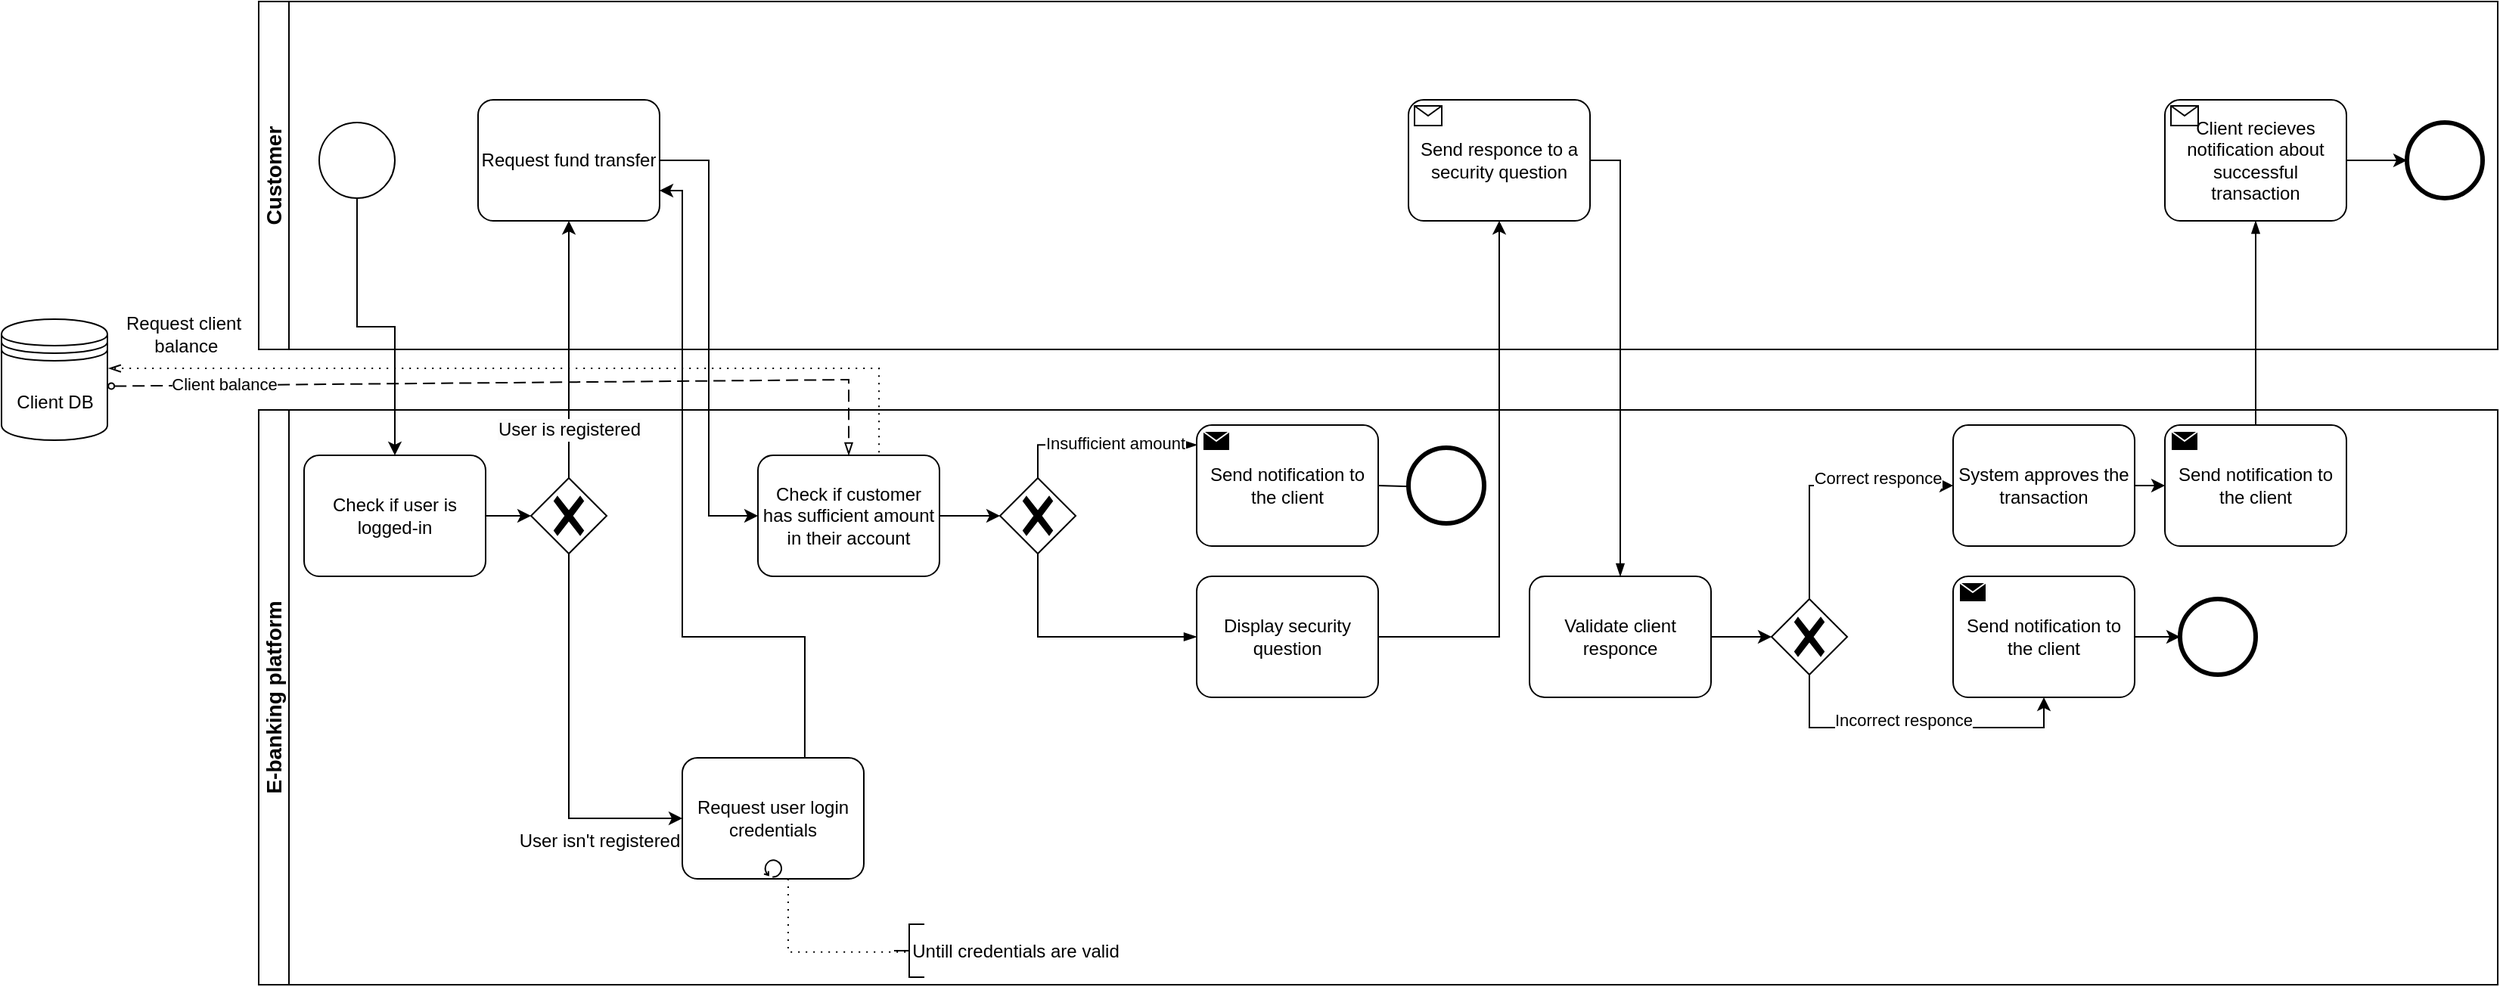 <mxfile version="24.8.3">
  <diagram name="Page-1" id="2a216829-ef6e-dabb-86c1-c78162f3ba2b">
    <mxGraphModel dx="2800" dy="1170" grid="1" gridSize="10" guides="1" tooltips="1" connect="1" arrows="1" fold="1" page="1" pageScale="1" pageWidth="850" pageHeight="1100" background="none" math="0" shadow="0">
      <root>
        <mxCell id="0" />
        <mxCell id="1" parent="0" />
        <mxCell id="94Gj55trSPbPdeBnX5Sf-7" value="&lt;font style=&quot;font-size: 14px;&quot;&gt;Customer&lt;/font&gt;" style="swimlane;startSize=20;horizontal=0;html=1;whiteSpace=wrap;" vertex="1" parent="1">
          <mxGeometry x="220" y="130" width="1480" height="230" as="geometry" />
        </mxCell>
        <mxCell id="7a84cebc1def654-1" value="" style="shape=mxgraph.bpmn.shape;html=1;verticalLabelPosition=bottom;labelBackgroundColor=#ffffff;verticalAlign=top;perimeter=ellipsePerimeter;outline=standard;symbol=general;" parent="94Gj55trSPbPdeBnX5Sf-7" vertex="1">
          <mxGeometry x="40" y="80" width="50" height="50" as="geometry" />
        </mxCell>
        <mxCell id="94Gj55trSPbPdeBnX5Sf-15" value="Request fund transfer" style="points=[[0.25,0,0],[0.5,0,0],[0.75,0,0],[1,0.25,0],[1,0.5,0],[1,0.75,0],[0.75,1,0],[0.5,1,0],[0.25,1,0],[0,0.75,0],[0,0.5,0],[0,0.25,0]];shape=mxgraph.bpmn.task;whiteSpace=wrap;rectStyle=rounded;size=10;html=1;container=1;expand=0;collapsible=0;taskMarker=abstract;" vertex="1" parent="94Gj55trSPbPdeBnX5Sf-7">
          <mxGeometry x="145" y="65" width="120" height="80" as="geometry" />
        </mxCell>
        <mxCell id="94Gj55trSPbPdeBnX5Sf-41" value="Send responce to a security question" style="points=[[0.25,0,0],[0.5,0,0],[0.75,0,0],[1,0.25,0],[1,0.5,0],[1,0.75,0],[0.75,1,0],[0.5,1,0],[0.25,1,0],[0,0.75,0],[0,0.5,0],[0,0.25,0]];shape=mxgraph.bpmn.task;whiteSpace=wrap;rectStyle=rounded;size=10;html=1;container=1;expand=0;collapsible=0;taskMarker=receive;" vertex="1" parent="94Gj55trSPbPdeBnX5Sf-7">
          <mxGeometry x="760" y="65" width="120" height="80" as="geometry" />
        </mxCell>
        <mxCell id="94Gj55trSPbPdeBnX5Sf-81" value="Client recieves notification about successful transaction" style="points=[[0.25,0,0],[0.5,0,0],[0.75,0,0],[1,0.25,0],[1,0.5,0],[1,0.75,0],[0.75,1,0],[0.5,1,0],[0.25,1,0],[0,0.75,0],[0,0.5,0],[0,0.25,0]];shape=mxgraph.bpmn.task;whiteSpace=wrap;rectStyle=rounded;size=10;html=1;container=1;expand=0;collapsible=0;taskMarker=receive;" vertex="1" parent="94Gj55trSPbPdeBnX5Sf-7">
          <mxGeometry x="1260" y="65" width="120" height="80" as="geometry" />
        </mxCell>
        <mxCell id="94Gj55trSPbPdeBnX5Sf-61" value="" style="points=[[0.145,0.145,0],[0.5,0,0],[0.855,0.145,0],[1,0.5,0],[0.855,0.855,0],[0.5,1,0],[0.145,0.855,0],[0,0.5,0]];shape=mxgraph.bpmn.event;html=1;verticalLabelPosition=bottom;labelBackgroundColor=#ffffff;verticalAlign=top;align=center;perimeter=ellipsePerimeter;outlineConnect=0;aspect=fixed;outline=end;symbol=terminate2;" vertex="1" parent="94Gj55trSPbPdeBnX5Sf-7">
          <mxGeometry x="1420" y="80" width="50" height="50" as="geometry" />
        </mxCell>
        <mxCell id="94Gj55trSPbPdeBnX5Sf-83" style="edgeStyle=orthogonalEdgeStyle;rounded=0;orthogonalLoop=1;jettySize=auto;html=1;entryX=0;entryY=0.5;entryDx=0;entryDy=0;entryPerimeter=0;" edge="1" parent="94Gj55trSPbPdeBnX5Sf-7" source="94Gj55trSPbPdeBnX5Sf-81" target="94Gj55trSPbPdeBnX5Sf-61">
          <mxGeometry relative="1" as="geometry" />
        </mxCell>
        <mxCell id="94Gj55trSPbPdeBnX5Sf-8" value="&lt;font style=&quot;font-size: 14px;&quot;&gt;E-banking platform&lt;/font&gt;" style="swimlane;startSize=20;horizontal=0;html=1;whiteSpace=wrap;" vertex="1" parent="1">
          <mxGeometry x="220" y="400" width="1480" height="380" as="geometry" />
        </mxCell>
        <mxCell id="94Gj55trSPbPdeBnX5Sf-1" value="" style="points=[[0.25,0.25,0],[0.5,0,0],[0.75,0.25,0],[1,0.5,0],[0.75,0.75,0],[0.5,1,0],[0.25,0.75,0],[0,0.5,0]];shape=mxgraph.bpmn.gateway2;html=1;verticalLabelPosition=bottom;labelBackgroundColor=#ffffff;verticalAlign=top;align=center;perimeter=rhombusPerimeter;outlineConnect=0;outline=none;symbol=none;gwType=exclusive;" vertex="1" parent="94Gj55trSPbPdeBnX5Sf-8">
          <mxGeometry x="180" y="45" width="50" height="50" as="geometry" />
        </mxCell>
        <mxCell id="94Gj55trSPbPdeBnX5Sf-11" value="" style="edgeStyle=orthogonalEdgeStyle;rounded=0;orthogonalLoop=1;jettySize=auto;html=1;" edge="1" parent="94Gj55trSPbPdeBnX5Sf-8" source="94Gj55trSPbPdeBnX5Sf-9" target="94Gj55trSPbPdeBnX5Sf-1">
          <mxGeometry relative="1" as="geometry" />
        </mxCell>
        <mxCell id="94Gj55trSPbPdeBnX5Sf-9" value="Check if user is logged-in" style="points=[[0.25,0,0],[0.5,0,0],[0.75,0,0],[1,0.25,0],[1,0.5,0],[1,0.75,0],[0.75,1,0],[0.5,1,0],[0.25,1,0],[0,0.75,0],[0,0.5,0],[0,0.25,0]];shape=mxgraph.bpmn.task;whiteSpace=wrap;rectStyle=rounded;size=10;html=1;container=1;expand=0;collapsible=0;taskMarker=abstract;" vertex="1" parent="94Gj55trSPbPdeBnX5Sf-8">
          <mxGeometry x="30" y="30" width="120" height="80" as="geometry" />
        </mxCell>
        <mxCell id="94Gj55trSPbPdeBnX5Sf-13" value="User isn&#39;t registered" style="text;html=1;align=center;verticalAlign=middle;resizable=0;points=[];autosize=1;strokeColor=none;fillColor=none;" vertex="1" parent="94Gj55trSPbPdeBnX5Sf-8">
          <mxGeometry x="160" y="270" width="130" height="30" as="geometry" />
        </mxCell>
        <mxCell id="94Gj55trSPbPdeBnX5Sf-17" value="Check if customer has sufficient amount in their account" style="points=[[0.25,0,0],[0.5,0,0],[0.75,0,0],[1,0.25,0],[1,0.5,0],[1,0.75,0],[0.75,1,0],[0.5,1,0],[0.25,1,0],[0,0.75,0],[0,0.5,0],[0,0.25,0]];shape=mxgraph.bpmn.task;whiteSpace=wrap;rectStyle=rounded;size=10;html=1;container=1;expand=0;collapsible=0;taskMarker=abstract;" vertex="1" parent="94Gj55trSPbPdeBnX5Sf-8">
          <mxGeometry x="330" y="30" width="120" height="80" as="geometry" />
        </mxCell>
        <mxCell id="94Gj55trSPbPdeBnX5Sf-28" value="" style="points=[[0.25,0.25,0],[0.5,0,0],[0.75,0.25,0],[1,0.5,0],[0.75,0.75,0],[0.5,1,0],[0.25,0.75,0],[0,0.5,0]];shape=mxgraph.bpmn.gateway2;html=1;verticalLabelPosition=bottom;labelBackgroundColor=#ffffff;verticalAlign=top;align=center;perimeter=rhombusPerimeter;outlineConnect=0;outline=none;symbol=none;gwType=exclusive;" vertex="1" parent="94Gj55trSPbPdeBnX5Sf-8">
          <mxGeometry x="490" y="45" width="50" height="50" as="geometry" />
        </mxCell>
        <mxCell id="94Gj55trSPbPdeBnX5Sf-29" style="edgeStyle=orthogonalEdgeStyle;rounded=0;orthogonalLoop=1;jettySize=auto;html=1;entryX=0;entryY=0.5;entryDx=0;entryDy=0;entryPerimeter=0;" edge="1" parent="94Gj55trSPbPdeBnX5Sf-8" source="94Gj55trSPbPdeBnX5Sf-17" target="94Gj55trSPbPdeBnX5Sf-28">
          <mxGeometry relative="1" as="geometry" />
        </mxCell>
        <mxCell id="94Gj55trSPbPdeBnX5Sf-32" value="" style="edgeStyle=elbowEdgeStyle;fontSize=12;html=1;endArrow=blockThin;endFill=1;rounded=0;exitX=0.5;exitY=0;exitDx=0;exitDy=0;exitPerimeter=0;entryX=0.002;entryY=0.164;entryDx=0;entryDy=0;entryPerimeter=0;" edge="1" parent="94Gj55trSPbPdeBnX5Sf-8" source="94Gj55trSPbPdeBnX5Sf-28">
          <mxGeometry width="160" relative="1" as="geometry">
            <mxPoint x="500" y="170" as="sourcePoint" />
            <mxPoint x="620.24" y="23.12" as="targetPoint" />
            <Array as="points">
              <mxPoint x="515" y="30" />
            </Array>
          </mxGeometry>
        </mxCell>
        <mxCell id="94Gj55trSPbPdeBnX5Sf-33" value="Insufficient amount" style="edgeLabel;html=1;align=center;verticalAlign=middle;resizable=0;points=[];" vertex="1" connectable="0" parent="94Gj55trSPbPdeBnX5Sf-32">
          <mxGeometry x="-0.029" y="-1" relative="1" as="geometry">
            <mxPoint x="11" y="-2" as="offset" />
          </mxGeometry>
        </mxCell>
        <mxCell id="94Gj55trSPbPdeBnX5Sf-37" value="" style="edgeStyle=orthogonalEdgeStyle;rounded=0;orthogonalLoop=1;jettySize=auto;html=1;" edge="1" parent="94Gj55trSPbPdeBnX5Sf-8" target="94Gj55trSPbPdeBnX5Sf-36">
          <mxGeometry relative="1" as="geometry">
            <mxPoint x="740" y="50.059" as="sourcePoint" />
          </mxGeometry>
        </mxCell>
        <mxCell id="94Gj55trSPbPdeBnX5Sf-36" value="" style="points=[[0.145,0.145,0],[0.5,0,0],[0.855,0.145,0],[1,0.5,0],[0.855,0.855,0],[0.5,1,0],[0.145,0.855,0],[0,0.5,0]];shape=mxgraph.bpmn.event;html=1;verticalLabelPosition=bottom;labelBackgroundColor=#ffffff;verticalAlign=top;align=center;perimeter=ellipsePerimeter;outlineConnect=0;aspect=fixed;outline=end;symbol=terminate2;" vertex="1" parent="94Gj55trSPbPdeBnX5Sf-8">
          <mxGeometry x="760" y="25" width="50" height="50" as="geometry" />
        </mxCell>
        <mxCell id="94Gj55trSPbPdeBnX5Sf-38" value="Display security question" style="points=[[0.25,0,0],[0.5,0,0],[0.75,0,0],[1,0.25,0],[1,0.5,0],[1,0.75,0],[0.75,1,0],[0.5,1,0],[0.25,1,0],[0,0.75,0],[0,0.5,0],[0,0.25,0]];shape=mxgraph.bpmn.task;whiteSpace=wrap;rectStyle=rounded;size=10;html=1;container=1;expand=0;collapsible=0;taskMarker=abstract;" vertex="1" parent="94Gj55trSPbPdeBnX5Sf-8">
          <mxGeometry x="620" y="110" width="120" height="80" as="geometry" />
        </mxCell>
        <mxCell id="94Gj55trSPbPdeBnX5Sf-40" value="" style="edgeStyle=elbowEdgeStyle;fontSize=12;html=1;endArrow=blockThin;endFill=1;rounded=0;exitX=0.5;exitY=1;exitDx=0;exitDy=0;exitPerimeter=0;entryX=0;entryY=0.5;entryDx=0;entryDy=0;entryPerimeter=0;" edge="1" parent="94Gj55trSPbPdeBnX5Sf-8" source="94Gj55trSPbPdeBnX5Sf-28" target="94Gj55trSPbPdeBnX5Sf-38">
          <mxGeometry width="160" relative="1" as="geometry">
            <mxPoint x="620" y="170" as="sourcePoint" />
            <mxPoint x="780" y="170" as="targetPoint" />
            <Array as="points">
              <mxPoint x="515" y="130" />
            </Array>
          </mxGeometry>
        </mxCell>
        <mxCell id="94Gj55trSPbPdeBnX5Sf-43" value="Validate client responce" style="points=[[0.25,0,0],[0.5,0,0],[0.75,0,0],[1,0.25,0],[1,0.5,0],[1,0.75,0],[0.75,1,0],[0.5,1,0],[0.25,1,0],[0,0.75,0],[0,0.5,0],[0,0.25,0]];shape=mxgraph.bpmn.task;whiteSpace=wrap;rectStyle=rounded;size=10;html=1;container=1;expand=0;collapsible=0;taskMarker=abstract;" vertex="1" parent="94Gj55trSPbPdeBnX5Sf-8">
          <mxGeometry x="840" y="110" width="120" height="80" as="geometry" />
        </mxCell>
        <mxCell id="94Gj55trSPbPdeBnX5Sf-47" value="" style="points=[[0.25,0.25,0],[0.5,0,0],[0.75,0.25,0],[1,0.5,0],[0.75,0.75,0],[0.5,1,0],[0.25,0.75,0],[0,0.5,0]];shape=mxgraph.bpmn.gateway2;html=1;verticalLabelPosition=bottom;labelBackgroundColor=#ffffff;verticalAlign=top;align=center;perimeter=rhombusPerimeter;outlineConnect=0;outline=none;symbol=none;gwType=exclusive;" vertex="1" parent="94Gj55trSPbPdeBnX5Sf-8">
          <mxGeometry x="1000" y="125" width="50" height="50" as="geometry" />
        </mxCell>
        <mxCell id="94Gj55trSPbPdeBnX5Sf-48" style="edgeStyle=orthogonalEdgeStyle;rounded=0;orthogonalLoop=1;jettySize=auto;html=1;entryX=0;entryY=0.5;entryDx=0;entryDy=0;entryPerimeter=0;" edge="1" parent="94Gj55trSPbPdeBnX5Sf-8" source="94Gj55trSPbPdeBnX5Sf-43" target="94Gj55trSPbPdeBnX5Sf-47">
          <mxGeometry relative="1" as="geometry" />
        </mxCell>
        <mxCell id="94Gj55trSPbPdeBnX5Sf-50" value="System approves the transaction" style="points=[[0.25,0,0],[0.5,0,0],[0.75,0,0],[1,0.25,0],[1,0.5,0],[1,0.75,0],[0.75,1,0],[0.5,1,0],[0.25,1,0],[0,0.75,0],[0,0.5,0],[0,0.25,0]];shape=mxgraph.bpmn.task;whiteSpace=wrap;rectStyle=rounded;size=10;html=1;container=1;expand=0;collapsible=0;taskMarker=abstract;" vertex="1" parent="94Gj55trSPbPdeBnX5Sf-8">
          <mxGeometry x="1120" y="10" width="120" height="80" as="geometry" />
        </mxCell>
        <mxCell id="94Gj55trSPbPdeBnX5Sf-51" style="edgeStyle=orthogonalEdgeStyle;rounded=0;orthogonalLoop=1;jettySize=auto;html=1;exitX=0.5;exitY=0;exitDx=0;exitDy=0;exitPerimeter=0;entryX=0;entryY=0.5;entryDx=0;entryDy=0;entryPerimeter=0;" edge="1" parent="94Gj55trSPbPdeBnX5Sf-8" source="94Gj55trSPbPdeBnX5Sf-47" target="94Gj55trSPbPdeBnX5Sf-50">
          <mxGeometry relative="1" as="geometry" />
        </mxCell>
        <mxCell id="94Gj55trSPbPdeBnX5Sf-52" value="Correct responce" style="edgeLabel;html=1;align=center;verticalAlign=middle;resizable=0;points=[];" vertex="1" connectable="0" parent="94Gj55trSPbPdeBnX5Sf-51">
          <mxGeometry x="0.179" y="3" relative="1" as="geometry">
            <mxPoint x="20" y="-2" as="offset" />
          </mxGeometry>
        </mxCell>
        <mxCell id="94Gj55trSPbPdeBnX5Sf-55" style="edgeStyle=orthogonalEdgeStyle;rounded=0;orthogonalLoop=1;jettySize=auto;html=1;entryX=0.5;entryY=1;entryDx=0;entryDy=0;entryPerimeter=0;exitX=0.5;exitY=1;exitDx=0;exitDy=0;exitPerimeter=0;" edge="1" parent="94Gj55trSPbPdeBnX5Sf-8" source="94Gj55trSPbPdeBnX5Sf-47">
          <mxGeometry relative="1" as="geometry">
            <mxPoint x="1180.0" y="190" as="targetPoint" />
            <Array as="points">
              <mxPoint x="1025" y="210" />
              <mxPoint x="1180" y="210" />
            </Array>
          </mxGeometry>
        </mxCell>
        <mxCell id="94Gj55trSPbPdeBnX5Sf-56" value="Incorrect responce" style="edgeLabel;html=1;align=center;verticalAlign=middle;resizable=0;points=[];" vertex="1" connectable="0" parent="94Gj55trSPbPdeBnX5Sf-55">
          <mxGeometry x="-0.079" y="5" relative="1" as="geometry">
            <mxPoint as="offset" />
          </mxGeometry>
        </mxCell>
        <mxCell id="94Gj55trSPbPdeBnX5Sf-57" value="Send notification to the client" style="points=[[0.25,0,0],[0.5,0,0],[0.75,0,0],[1,0.25,0],[1,0.5,0],[1,0.75,0],[0.75,1,0],[0.5,1,0],[0.25,1,0],[0,0.75,0],[0,0.5,0],[0,0.25,0]];shape=mxgraph.bpmn.task;whiteSpace=wrap;rectStyle=rounded;size=10;html=1;container=1;expand=0;collapsible=0;taskMarker=send;" vertex="1" parent="94Gj55trSPbPdeBnX5Sf-8">
          <mxGeometry x="1120" y="110" width="120" height="80" as="geometry" />
        </mxCell>
        <mxCell id="94Gj55trSPbPdeBnX5Sf-58" value="Send notification to the client" style="points=[[0.25,0,0],[0.5,0,0],[0.75,0,0],[1,0.25,0],[1,0.5,0],[1,0.75,0],[0.75,1,0],[0.5,1,0],[0.25,1,0],[0,0.75,0],[0,0.5,0],[0,0.25,0]];shape=mxgraph.bpmn.task;whiteSpace=wrap;rectStyle=rounded;size=10;html=1;container=1;expand=0;collapsible=0;taskMarker=send;" vertex="1" parent="94Gj55trSPbPdeBnX5Sf-8">
          <mxGeometry x="620" y="10" width="120" height="80" as="geometry" />
        </mxCell>
        <mxCell id="94Gj55trSPbPdeBnX5Sf-59" value="" style="points=[[0.145,0.145,0],[0.5,0,0],[0.855,0.145,0],[1,0.5,0],[0.855,0.855,0],[0.5,1,0],[0.145,0.855,0],[0,0.5,0]];shape=mxgraph.bpmn.event;html=1;verticalLabelPosition=bottom;labelBackgroundColor=#ffffff;verticalAlign=top;align=center;perimeter=ellipsePerimeter;outlineConnect=0;aspect=fixed;outline=end;symbol=terminate2;" vertex="1" parent="94Gj55trSPbPdeBnX5Sf-8">
          <mxGeometry x="1270" y="125" width="50" height="50" as="geometry" />
        </mxCell>
        <mxCell id="94Gj55trSPbPdeBnX5Sf-60" style="edgeStyle=orthogonalEdgeStyle;rounded=0;orthogonalLoop=1;jettySize=auto;html=1;entryX=0;entryY=0.5;entryDx=0;entryDy=0;entryPerimeter=0;" edge="1" parent="94Gj55trSPbPdeBnX5Sf-8" source="94Gj55trSPbPdeBnX5Sf-57" target="94Gj55trSPbPdeBnX5Sf-59">
          <mxGeometry relative="1" as="geometry" />
        </mxCell>
        <mxCell id="94Gj55trSPbPdeBnX5Sf-62" value="Send notification to the client" style="points=[[0.25,0,0],[0.5,0,0],[0.75,0,0],[1,0.25,0],[1,0.5,0],[1,0.75,0],[0.75,1,0],[0.5,1,0],[0.25,1,0],[0,0.75,0],[0,0.5,0],[0,0.25,0]];shape=mxgraph.bpmn.task;whiteSpace=wrap;rectStyle=rounded;size=10;html=1;container=1;expand=0;collapsible=0;taskMarker=send;" vertex="1" parent="94Gj55trSPbPdeBnX5Sf-8">
          <mxGeometry x="1260" y="10" width="120" height="80" as="geometry" />
        </mxCell>
        <mxCell id="94Gj55trSPbPdeBnX5Sf-63" style="edgeStyle=orthogonalEdgeStyle;rounded=0;orthogonalLoop=1;jettySize=auto;html=1;entryX=0;entryY=0.5;entryDx=0;entryDy=0;entryPerimeter=0;" edge="1" parent="94Gj55trSPbPdeBnX5Sf-8" source="94Gj55trSPbPdeBnX5Sf-50" target="94Gj55trSPbPdeBnX5Sf-62">
          <mxGeometry relative="1" as="geometry" />
        </mxCell>
        <mxCell id="94Gj55trSPbPdeBnX5Sf-72" value="" style="html=1;shape=mxgraph.flowchart.annotation_2;align=left;labelPosition=right;" vertex="1" parent="94Gj55trSPbPdeBnX5Sf-8">
          <mxGeometry x="420" y="340" width="20" height="35" as="geometry" />
        </mxCell>
        <mxCell id="94Gj55trSPbPdeBnX5Sf-71" value="" style="edgeStyle=elbowEdgeStyle;fontSize=12;html=1;endFill=0;startFill=0;endSize=6;startSize=6;dashed=1;dashPattern=1 4;endArrow=none;startArrow=none;rounded=0;entryX=0.512;entryY=0.526;entryDx=0;entryDy=0;entryPerimeter=0;" edge="1" parent="94Gj55trSPbPdeBnX5Sf-8" target="94Gj55trSPbPdeBnX5Sf-72">
          <mxGeometry width="160" relative="1" as="geometry">
            <mxPoint x="350" y="310" as="sourcePoint" />
            <mxPoint x="620" y="330" as="targetPoint" />
            <Array as="points">
              <mxPoint x="350" y="340" />
            </Array>
          </mxGeometry>
        </mxCell>
        <mxCell id="94Gj55trSPbPdeBnX5Sf-73" value="Untill credentials are valid" style="text;html=1;align=center;verticalAlign=middle;resizable=0;points=[];autosize=1;strokeColor=none;fillColor=none;" vertex="1" parent="94Gj55trSPbPdeBnX5Sf-8">
          <mxGeometry x="420" y="342.5" width="160" height="30" as="geometry" />
        </mxCell>
        <mxCell id="94Gj55trSPbPdeBnX5Sf-78" value="Request user login credentials" style="points=[[0.25,0,0],[0.5,0,0],[0.75,0,0],[1,0.25,0],[1,0.5,0],[1,0.75,0],[0.75,1,0],[0.5,1,0],[0.25,1,0],[0,0.75,0],[0,0.5,0],[0,0.25,0]];shape=mxgraph.bpmn.task;whiteSpace=wrap;rectStyle=rounded;size=10;html=1;container=1;expand=0;collapsible=0;taskMarker=abstract;isLoopStandard=1;" vertex="1" parent="94Gj55trSPbPdeBnX5Sf-8">
          <mxGeometry x="280" y="230" width="120" height="80" as="geometry" />
        </mxCell>
        <mxCell id="94Gj55trSPbPdeBnX5Sf-79" style="edgeStyle=orthogonalEdgeStyle;rounded=0;orthogonalLoop=1;jettySize=auto;html=1;entryX=0;entryY=0.5;entryDx=0;entryDy=0;entryPerimeter=0;exitX=0.5;exitY=1;exitDx=0;exitDy=0;exitPerimeter=0;" edge="1" parent="94Gj55trSPbPdeBnX5Sf-8" source="94Gj55trSPbPdeBnX5Sf-1" target="94Gj55trSPbPdeBnX5Sf-78">
          <mxGeometry relative="1" as="geometry" />
        </mxCell>
        <mxCell id="94Gj55trSPbPdeBnX5Sf-80" style="edgeStyle=orthogonalEdgeStyle;rounded=0;orthogonalLoop=1;jettySize=auto;html=1;entryX=1;entryY=0.75;entryDx=0;entryDy=0;entryPerimeter=0;" edge="1" parent="94Gj55trSPbPdeBnX5Sf-8" target="94Gj55trSPbPdeBnX5Sf-15">
          <mxGeometry relative="1" as="geometry">
            <mxPoint x="360.96" y="230" as="sourcePoint" />
            <mxPoint x="270.0" y="-126.28" as="targetPoint" />
            <Array as="points">
              <mxPoint x="361" y="150" />
              <mxPoint x="280" y="150" />
              <mxPoint x="280" y="-145" />
            </Array>
          </mxGeometry>
        </mxCell>
        <mxCell id="94Gj55trSPbPdeBnX5Sf-14" style="edgeStyle=orthogonalEdgeStyle;rounded=0;orthogonalLoop=1;jettySize=auto;html=1;exitX=0.5;exitY=1;exitDx=0;exitDy=0;entryX=0.5;entryY=0;entryDx=0;entryDy=0;entryPerimeter=0;" edge="1" parent="1" source="7a84cebc1def654-1" target="94Gj55trSPbPdeBnX5Sf-9">
          <mxGeometry relative="1" as="geometry" />
        </mxCell>
        <mxCell id="94Gj55trSPbPdeBnX5Sf-16" style="edgeStyle=orthogonalEdgeStyle;rounded=0;orthogonalLoop=1;jettySize=auto;html=1;exitX=0.5;exitY=0;exitDx=0;exitDy=0;exitPerimeter=0;entryX=0.5;entryY=1;entryDx=0;entryDy=0;entryPerimeter=0;" edge="1" parent="1" source="94Gj55trSPbPdeBnX5Sf-1" target="94Gj55trSPbPdeBnX5Sf-15">
          <mxGeometry relative="1" as="geometry" />
        </mxCell>
        <mxCell id="94Gj55trSPbPdeBnX5Sf-18" value="&lt;span style=&quot;font-size: 12px; background-color: rgb(251, 251, 251);&quot;&gt;User is registered&lt;/span&gt;" style="edgeLabel;html=1;align=center;verticalAlign=middle;resizable=0;points=[];" vertex="1" connectable="0" parent="94Gj55trSPbPdeBnX5Sf-16">
          <mxGeometry x="-0.242" y="-2" relative="1" as="geometry">
            <mxPoint x="-2" y="32" as="offset" />
          </mxGeometry>
        </mxCell>
        <mxCell id="94Gj55trSPbPdeBnX5Sf-19" style="edgeStyle=orthogonalEdgeStyle;rounded=0;orthogonalLoop=1;jettySize=auto;html=1;entryX=0;entryY=0.5;entryDx=0;entryDy=0;entryPerimeter=0;" edge="1" parent="1" source="94Gj55trSPbPdeBnX5Sf-15" target="94Gj55trSPbPdeBnX5Sf-17">
          <mxGeometry relative="1" as="geometry" />
        </mxCell>
        <mxCell id="94Gj55trSPbPdeBnX5Sf-20" value="" style="shape=datastore;html=1;labelPosition=center;verticalLabelPosition=bottom;align=center;verticalAlign=top;" vertex="1" parent="1">
          <mxGeometry x="50" y="340" width="70" height="80" as="geometry" />
        </mxCell>
        <mxCell id="94Gj55trSPbPdeBnX5Sf-21" value="Client DB" style="text;html=1;align=center;verticalAlign=middle;resizable=0;points=[];autosize=1;strokeColor=none;fillColor=none;" vertex="1" parent="1">
          <mxGeometry x="50" y="380" width="70" height="30" as="geometry" />
        </mxCell>
        <mxCell id="94Gj55trSPbPdeBnX5Sf-23" value="" style="edgeStyle=elbowEdgeStyle;fontSize=12;html=1;endFill=0;startFill=0;endSize=6;startSize=6;dashed=1;dashPattern=1 4;endArrow=openThin;startArrow=none;rounded=0;exitX=0.667;exitY=-0.023;exitDx=0;exitDy=0;exitPerimeter=0;entryX=1.012;entryY=0.407;entryDx=0;entryDy=0;entryPerimeter=0;" edge="1" parent="1" source="94Gj55trSPbPdeBnX5Sf-17" target="94Gj55trSPbPdeBnX5Sf-20">
          <mxGeometry width="160" relative="1" as="geometry">
            <mxPoint x="860" y="440" as="sourcePoint" />
            <mxPoint x="220" y="370" as="targetPoint" />
            <Array as="points">
              <mxPoint x="630" y="400" />
            </Array>
          </mxGeometry>
        </mxCell>
        <mxCell id="94Gj55trSPbPdeBnX5Sf-25" value="" style="endArrow=blockThin;html=1;labelPosition=left;verticalLabelPosition=middle;align=right;verticalAlign=middle;dashed=1;dashPattern=8 4;endFill=0;startArrow=oval;startFill=0;endSize=6;startSize=4;rounded=0;exitX=1.037;exitY=0.143;exitDx=0;exitDy=0;exitPerimeter=0;entryX=0.5;entryY=0;entryDx=0;entryDy=0;entryPerimeter=0;" edge="1" parent="1" source="94Gj55trSPbPdeBnX5Sf-21" target="94Gj55trSPbPdeBnX5Sf-17">
          <mxGeometry relative="1" as="geometry">
            <mxPoint x="860" y="440" as="sourcePoint" />
            <mxPoint x="1020" y="440" as="targetPoint" />
            <Array as="points">
              <mxPoint x="610" y="380" />
            </Array>
          </mxGeometry>
        </mxCell>
        <mxCell id="94Gj55trSPbPdeBnX5Sf-27" value="Client balance" style="edgeLabel;html=1;align=center;verticalAlign=middle;resizable=0;points=[];" vertex="1" connectable="0" parent="94Gj55trSPbPdeBnX5Sf-25">
          <mxGeometry x="-0.411" relative="1" as="geometry">
            <mxPoint x="-84" as="offset" />
          </mxGeometry>
        </mxCell>
        <mxCell id="94Gj55trSPbPdeBnX5Sf-24" value="Request client&lt;div&gt;&amp;nbsp;balance&lt;/div&gt;" style="text;html=1;align=center;verticalAlign=middle;resizable=0;points=[];autosize=1;strokeColor=none;fillColor=none;" vertex="1" parent="1">
          <mxGeometry x="120" y="330" width="100" height="40" as="geometry" />
        </mxCell>
        <mxCell id="94Gj55trSPbPdeBnX5Sf-42" style="edgeStyle=orthogonalEdgeStyle;rounded=0;orthogonalLoop=1;jettySize=auto;html=1;entryX=0.5;entryY=1;entryDx=0;entryDy=0;entryPerimeter=0;" edge="1" parent="1" source="94Gj55trSPbPdeBnX5Sf-38" target="94Gj55trSPbPdeBnX5Sf-41">
          <mxGeometry relative="1" as="geometry" />
        </mxCell>
        <mxCell id="94Gj55trSPbPdeBnX5Sf-46" value="" style="edgeStyle=elbowEdgeStyle;fontSize=12;html=1;endArrow=blockThin;endFill=1;rounded=0;exitX=1;exitY=0.5;exitDx=0;exitDy=0;exitPerimeter=0;entryX=0.5;entryY=0;entryDx=0;entryDy=0;entryPerimeter=0;" edge="1" parent="1" source="94Gj55trSPbPdeBnX5Sf-41" target="94Gj55trSPbPdeBnX5Sf-43">
          <mxGeometry width="160" relative="1" as="geometry">
            <mxPoint x="810" y="340" as="sourcePoint" />
            <mxPoint x="970" y="340" as="targetPoint" />
            <Array as="points">
              <mxPoint x="1120" y="380" />
            </Array>
          </mxGeometry>
        </mxCell>
        <mxCell id="94Gj55trSPbPdeBnX5Sf-82" value="" style="edgeStyle=elbowEdgeStyle;fontSize=12;html=1;endArrow=blockThin;endFill=1;rounded=0;exitX=0.5;exitY=0;exitDx=0;exitDy=0;exitPerimeter=0;entryX=0.5;entryY=1;entryDx=0;entryDy=0;entryPerimeter=0;" edge="1" parent="1" source="94Gj55trSPbPdeBnX5Sf-62" target="94Gj55trSPbPdeBnX5Sf-81">
          <mxGeometry width="160" relative="1" as="geometry">
            <mxPoint x="1250" y="330" as="sourcePoint" />
            <mxPoint x="1410" y="330" as="targetPoint" />
          </mxGeometry>
        </mxCell>
      </root>
    </mxGraphModel>
  </diagram>
</mxfile>
